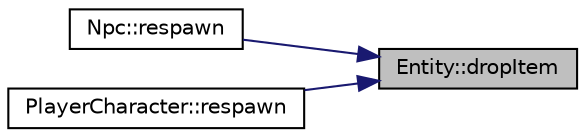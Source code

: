 digraph "Entity::dropItem"
{
 // LATEX_PDF_SIZE
  edge [fontname="Helvetica",fontsize="10",labelfontname="Helvetica",labelfontsize="10"];
  node [fontname="Helvetica",fontsize="10",shape=record];
  rankdir="RL";
  Node1 [label="Entity::dropItem",height=0.2,width=0.4,color="black", fillcolor="grey75", style="filled", fontcolor="black",tooltip="Drop an item."];
  Node1 -> Node2 [dir="back",color="midnightblue",fontsize="10",style="solid",fontname="Helvetica"];
  Node2 [label="Npc::respawn",height=0.2,width=0.4,color="black", fillcolor="white", style="filled",URL="$classNpc.html#afe61dddbd28da6f559a5a6c6b760c81d",tooltip="Respawn the NPC."];
  Node1 -> Node3 [dir="back",color="midnightblue",fontsize="10",style="solid",fontname="Helvetica"];
  Node3 [label="PlayerCharacter::respawn",height=0.2,width=0.4,color="black", fillcolor="white", style="filled",URL="$classPlayerCharacter.html#a5ab0ca121121136eb108cb2d5113aaab",tooltip="Function that drops player's items and sets an active RespawnAction. Called when player dies."];
}
